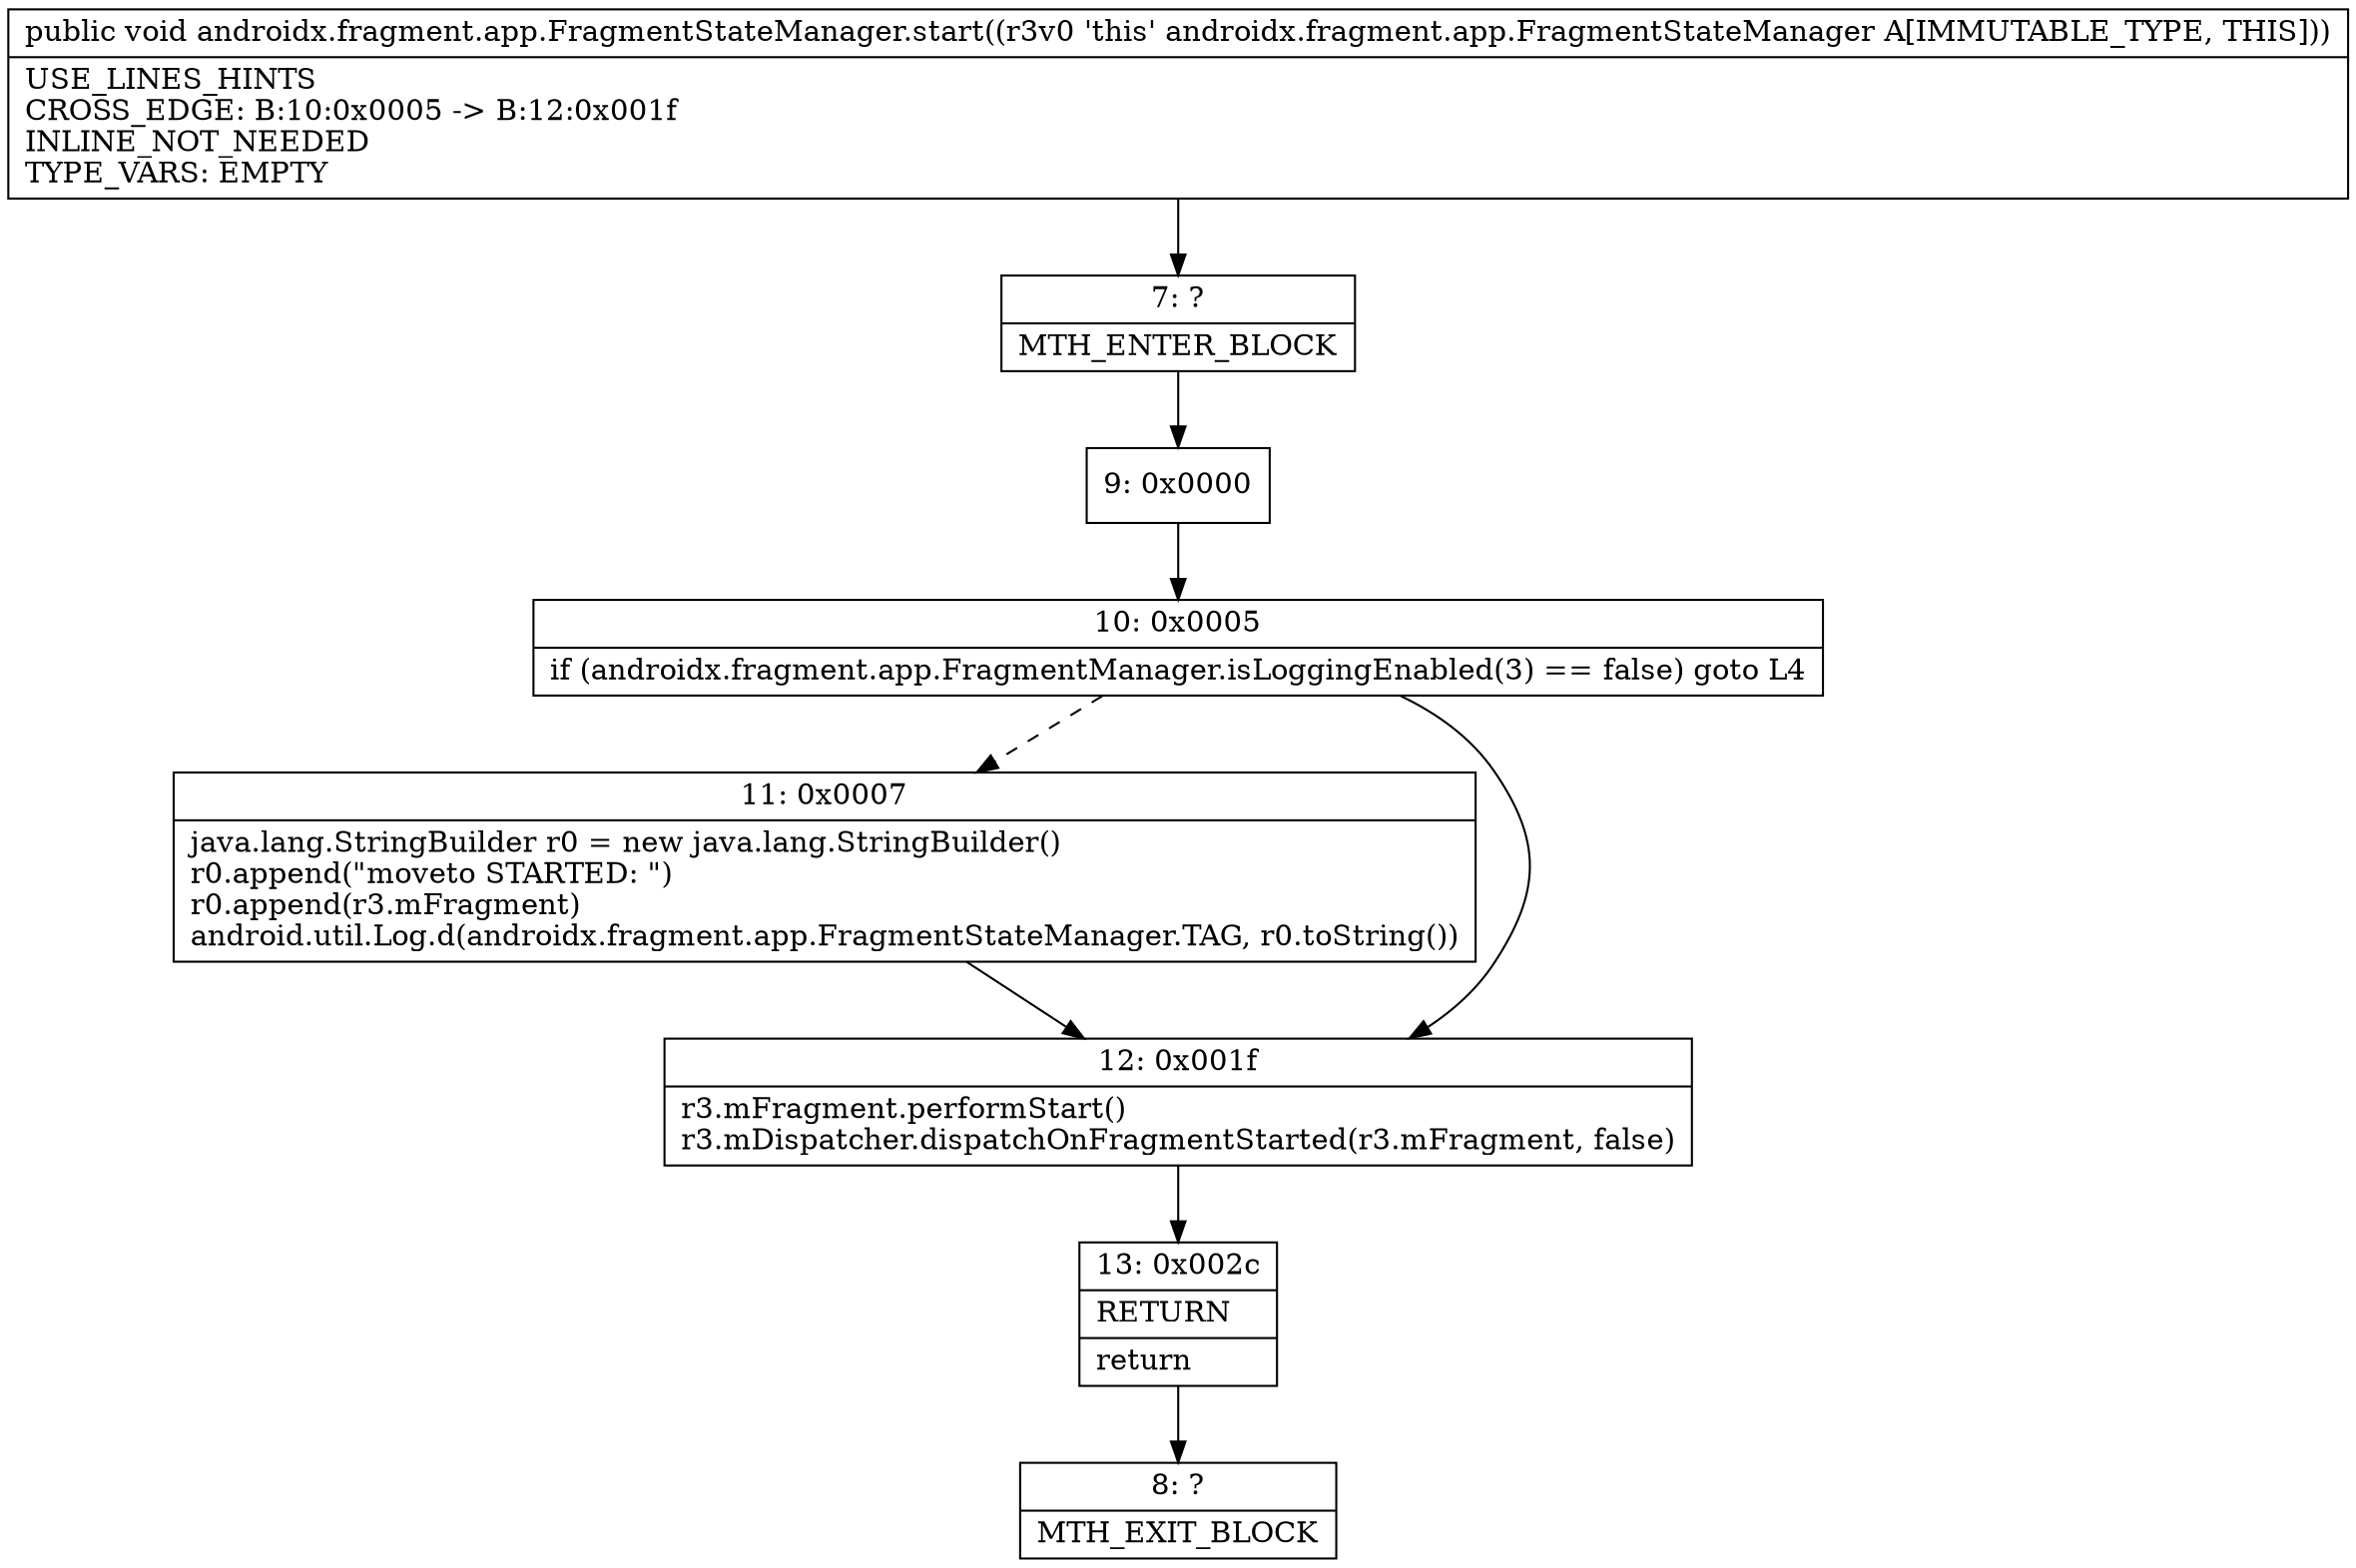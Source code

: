 digraph "CFG forandroidx.fragment.app.FragmentStateManager.start()V" {
Node_7 [shape=record,label="{7\:\ ?|MTH_ENTER_BLOCK\l}"];
Node_9 [shape=record,label="{9\:\ 0x0000}"];
Node_10 [shape=record,label="{10\:\ 0x0005|if (androidx.fragment.app.FragmentManager.isLoggingEnabled(3) == false) goto L4\l}"];
Node_11 [shape=record,label="{11\:\ 0x0007|java.lang.StringBuilder r0 = new java.lang.StringBuilder()\lr0.append(\"moveto STARTED: \")\lr0.append(r3.mFragment)\landroid.util.Log.d(androidx.fragment.app.FragmentStateManager.TAG, r0.toString())\l}"];
Node_12 [shape=record,label="{12\:\ 0x001f|r3.mFragment.performStart()\lr3.mDispatcher.dispatchOnFragmentStarted(r3.mFragment, false)\l}"];
Node_13 [shape=record,label="{13\:\ 0x002c|RETURN\l|return\l}"];
Node_8 [shape=record,label="{8\:\ ?|MTH_EXIT_BLOCK\l}"];
MethodNode[shape=record,label="{public void androidx.fragment.app.FragmentStateManager.start((r3v0 'this' androidx.fragment.app.FragmentStateManager A[IMMUTABLE_TYPE, THIS]))  | USE_LINES_HINTS\lCROSS_EDGE: B:10:0x0005 \-\> B:12:0x001f\lINLINE_NOT_NEEDED\lTYPE_VARS: EMPTY\l}"];
MethodNode -> Node_7;Node_7 -> Node_9;
Node_9 -> Node_10;
Node_10 -> Node_11[style=dashed];
Node_10 -> Node_12;
Node_11 -> Node_12;
Node_12 -> Node_13;
Node_13 -> Node_8;
}

